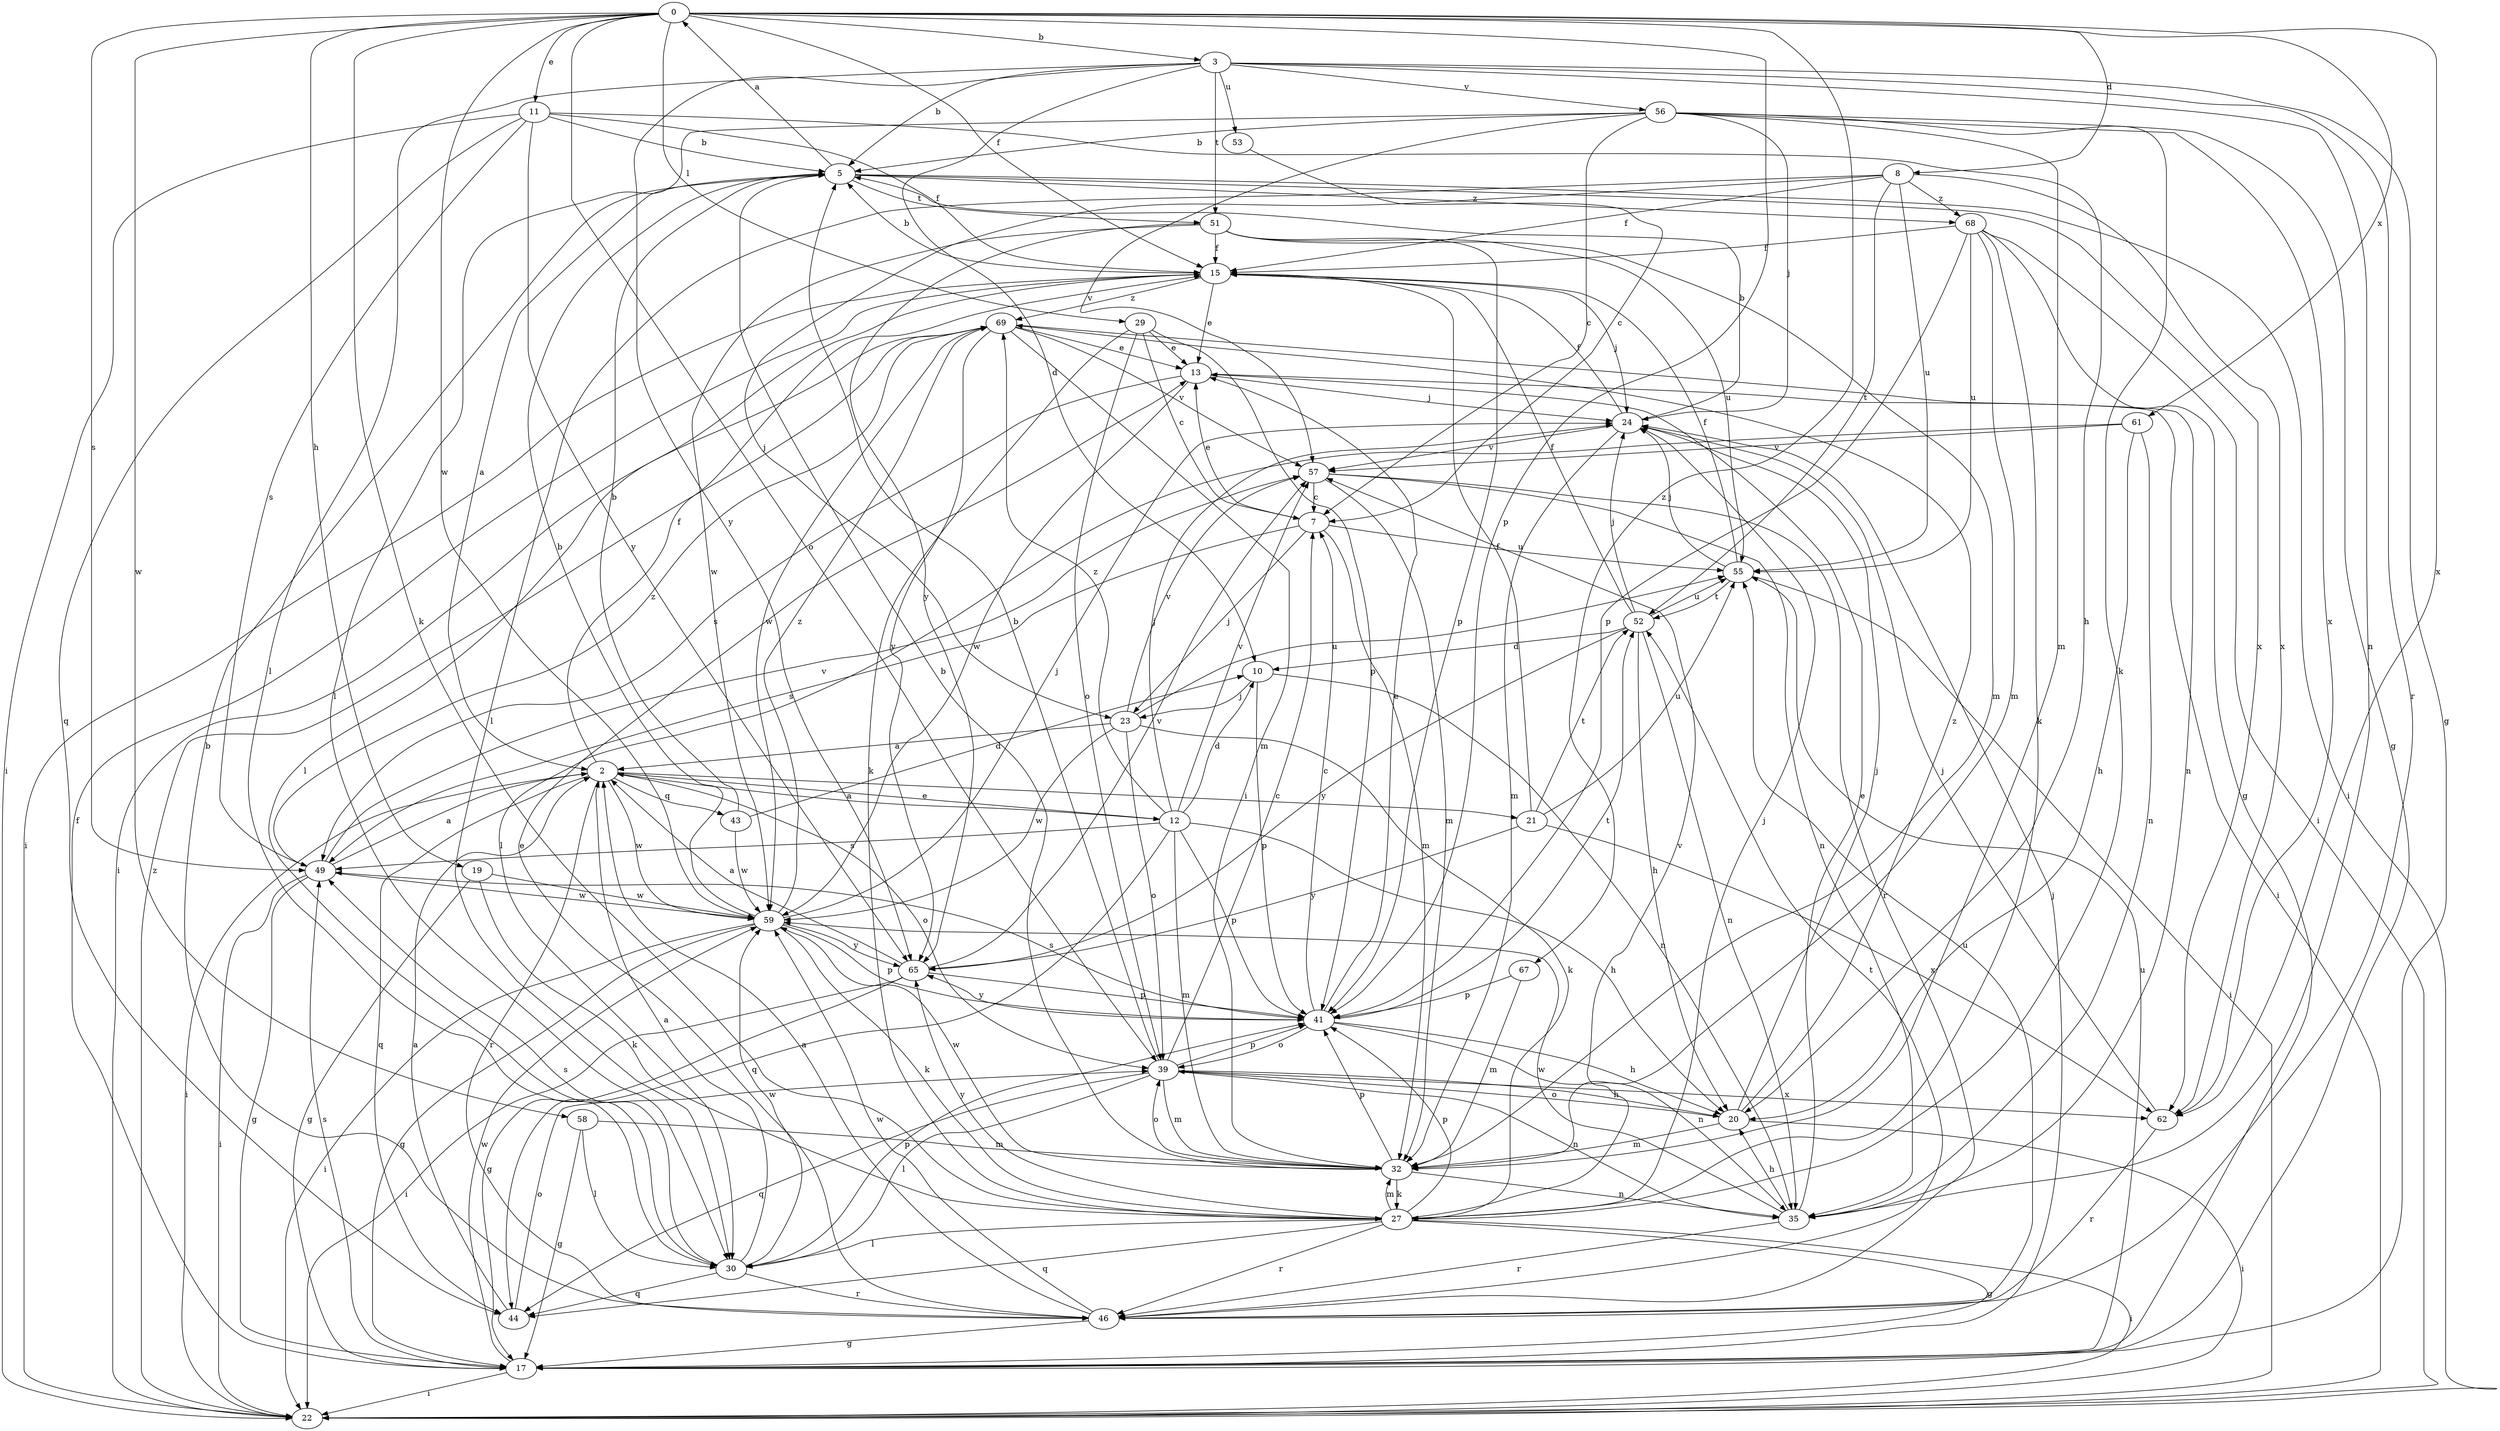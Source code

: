 strict digraph  {
0;
2;
3;
5;
7;
8;
10;
11;
12;
13;
15;
17;
19;
20;
21;
22;
23;
24;
27;
29;
30;
32;
35;
39;
41;
43;
44;
46;
49;
51;
52;
53;
55;
56;
57;
58;
59;
61;
62;
65;
67;
68;
69;
0 -> 3  [label=b];
0 -> 8  [label=d];
0 -> 11  [label=e];
0 -> 15  [label=f];
0 -> 19  [label=h];
0 -> 27  [label=k];
0 -> 29  [label=l];
0 -> 39  [label=o];
0 -> 41  [label=p];
0 -> 49  [label=s];
0 -> 58  [label=w];
0 -> 59  [label=w];
0 -> 61  [label=x];
0 -> 62  [label=x];
0 -> 67  [label=z];
2 -> 12  [label=e];
2 -> 15  [label=f];
2 -> 21  [label=i];
2 -> 22  [label=i];
2 -> 39  [label=o];
2 -> 43  [label=q];
2 -> 44  [label=q];
2 -> 46  [label=r];
2 -> 59  [label=w];
3 -> 5  [label=b];
3 -> 10  [label=d];
3 -> 17  [label=g];
3 -> 30  [label=l];
3 -> 35  [label=n];
3 -> 46  [label=r];
3 -> 51  [label=t];
3 -> 53  [label=u];
3 -> 56  [label=v];
3 -> 65  [label=y];
5 -> 0  [label=a];
5 -> 2  [label=a];
5 -> 22  [label=i];
5 -> 51  [label=t];
5 -> 62  [label=x];
5 -> 68  [label=z];
7 -> 13  [label=e];
7 -> 23  [label=j];
7 -> 32  [label=m];
7 -> 49  [label=s];
7 -> 55  [label=u];
8 -> 15  [label=f];
8 -> 23  [label=j];
8 -> 30  [label=l];
8 -> 52  [label=t];
8 -> 55  [label=u];
8 -> 62  [label=x];
8 -> 68  [label=z];
10 -> 23  [label=j];
10 -> 35  [label=n];
10 -> 41  [label=p];
11 -> 5  [label=b];
11 -> 15  [label=f];
11 -> 20  [label=h];
11 -> 22  [label=i];
11 -> 44  [label=q];
11 -> 49  [label=s];
11 -> 65  [label=y];
12 -> 2  [label=a];
12 -> 10  [label=d];
12 -> 20  [label=h];
12 -> 24  [label=j];
12 -> 32  [label=m];
12 -> 41  [label=p];
12 -> 44  [label=q];
12 -> 49  [label=s];
12 -> 57  [label=v];
12 -> 69  [label=z];
13 -> 22  [label=i];
13 -> 24  [label=j];
13 -> 49  [label=s];
13 -> 59  [label=w];
15 -> 5  [label=b];
15 -> 13  [label=e];
15 -> 22  [label=i];
15 -> 24  [label=j];
15 -> 30  [label=l];
15 -> 69  [label=z];
17 -> 15  [label=f];
17 -> 22  [label=i];
17 -> 24  [label=j];
17 -> 49  [label=s];
17 -> 55  [label=u];
17 -> 59  [label=w];
19 -> 17  [label=g];
19 -> 27  [label=k];
19 -> 59  [label=w];
20 -> 22  [label=i];
20 -> 24  [label=j];
20 -> 32  [label=m];
20 -> 39  [label=o];
20 -> 69  [label=z];
21 -> 15  [label=f];
21 -> 52  [label=t];
21 -> 55  [label=u];
21 -> 62  [label=x];
21 -> 65  [label=y];
22 -> 69  [label=z];
23 -> 2  [label=a];
23 -> 27  [label=k];
23 -> 39  [label=o];
23 -> 55  [label=u];
23 -> 57  [label=v];
23 -> 59  [label=w];
24 -> 5  [label=b];
24 -> 15  [label=f];
24 -> 32  [label=m];
24 -> 57  [label=v];
27 -> 17  [label=g];
27 -> 22  [label=i];
27 -> 24  [label=j];
27 -> 30  [label=l];
27 -> 32  [label=m];
27 -> 41  [label=p];
27 -> 44  [label=q];
27 -> 46  [label=r];
27 -> 57  [label=v];
27 -> 65  [label=y];
29 -> 7  [label=c];
29 -> 13  [label=e];
29 -> 27  [label=k];
29 -> 39  [label=o];
29 -> 41  [label=p];
30 -> 2  [label=a];
30 -> 41  [label=p];
30 -> 44  [label=q];
30 -> 46  [label=r];
30 -> 49  [label=s];
30 -> 59  [label=w];
32 -> 5  [label=b];
32 -> 27  [label=k];
32 -> 35  [label=n];
32 -> 39  [label=o];
32 -> 41  [label=p];
32 -> 59  [label=w];
35 -> 13  [label=e];
35 -> 20  [label=h];
35 -> 46  [label=r];
35 -> 59  [label=w];
39 -> 5  [label=b];
39 -> 7  [label=c];
39 -> 20  [label=h];
39 -> 30  [label=l];
39 -> 32  [label=m];
39 -> 35  [label=n];
39 -> 41  [label=p];
39 -> 44  [label=q];
39 -> 62  [label=x];
41 -> 7  [label=c];
41 -> 13  [label=e];
41 -> 20  [label=h];
41 -> 35  [label=n];
41 -> 39  [label=o];
41 -> 49  [label=s];
41 -> 52  [label=t];
41 -> 65  [label=y];
43 -> 5  [label=b];
43 -> 10  [label=d];
43 -> 59  [label=w];
44 -> 2  [label=a];
44 -> 39  [label=o];
46 -> 2  [label=a];
46 -> 5  [label=b];
46 -> 13  [label=e];
46 -> 17  [label=g];
46 -> 52  [label=t];
46 -> 55  [label=u];
46 -> 59  [label=w];
49 -> 2  [label=a];
49 -> 17  [label=g];
49 -> 22  [label=i];
49 -> 57  [label=v];
49 -> 59  [label=w];
49 -> 69  [label=z];
51 -> 15  [label=f];
51 -> 32  [label=m];
51 -> 41  [label=p];
51 -> 55  [label=u];
51 -> 59  [label=w];
51 -> 65  [label=y];
52 -> 10  [label=d];
52 -> 15  [label=f];
52 -> 20  [label=h];
52 -> 24  [label=j];
52 -> 35  [label=n];
52 -> 55  [label=u];
52 -> 65  [label=y];
53 -> 7  [label=c];
55 -> 15  [label=f];
55 -> 22  [label=i];
55 -> 24  [label=j];
55 -> 52  [label=t];
56 -> 5  [label=b];
56 -> 7  [label=c];
56 -> 17  [label=g];
56 -> 24  [label=j];
56 -> 27  [label=k];
56 -> 30  [label=l];
56 -> 32  [label=m];
56 -> 57  [label=v];
56 -> 62  [label=x];
57 -> 7  [label=c];
57 -> 32  [label=m];
57 -> 35  [label=n];
57 -> 46  [label=r];
58 -> 17  [label=g];
58 -> 30  [label=l];
58 -> 32  [label=m];
59 -> 5  [label=b];
59 -> 17  [label=g];
59 -> 22  [label=i];
59 -> 24  [label=j];
59 -> 27  [label=k];
59 -> 41  [label=p];
59 -> 65  [label=y];
59 -> 69  [label=z];
61 -> 20  [label=h];
61 -> 30  [label=l];
61 -> 35  [label=n];
61 -> 57  [label=v];
62 -> 24  [label=j];
62 -> 46  [label=r];
65 -> 2  [label=a];
65 -> 17  [label=g];
65 -> 22  [label=i];
65 -> 41  [label=p];
65 -> 57  [label=v];
67 -> 32  [label=m];
67 -> 41  [label=p];
68 -> 15  [label=f];
68 -> 17  [label=g];
68 -> 22  [label=i];
68 -> 27  [label=k];
68 -> 32  [label=m];
68 -> 41  [label=p];
68 -> 55  [label=u];
69 -> 13  [label=e];
69 -> 22  [label=i];
69 -> 32  [label=m];
69 -> 35  [label=n];
69 -> 57  [label=v];
69 -> 59  [label=w];
69 -> 65  [label=y];
}
